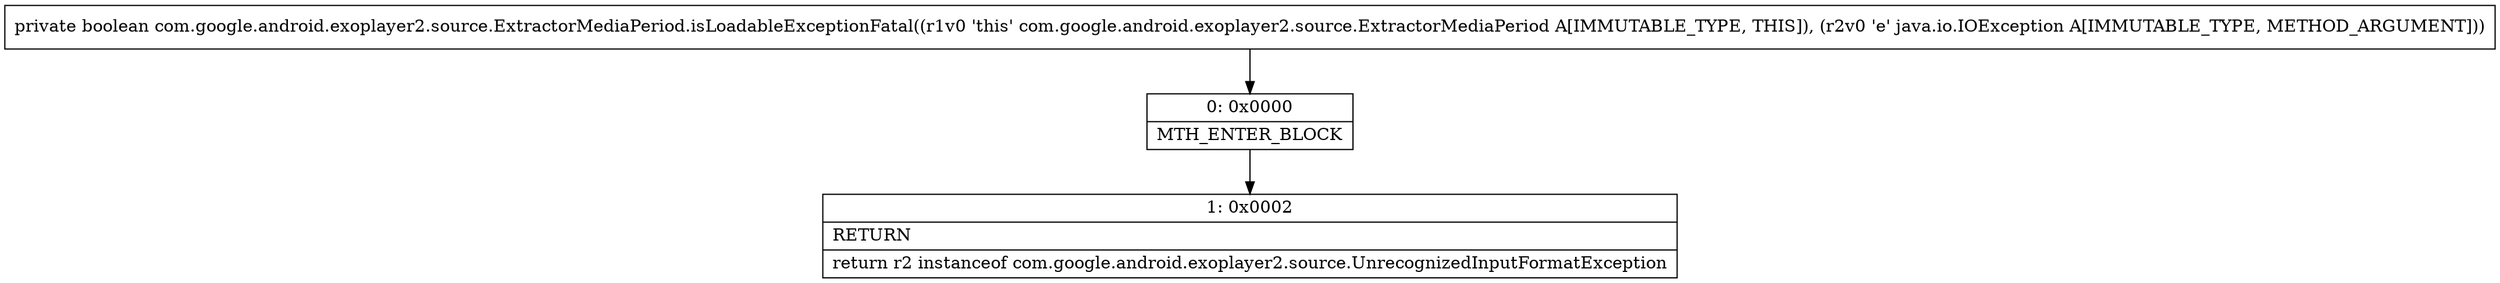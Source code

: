 digraph "CFG forcom.google.android.exoplayer2.source.ExtractorMediaPeriod.isLoadableExceptionFatal(Ljava\/io\/IOException;)Z" {
Node_0 [shape=record,label="{0\:\ 0x0000|MTH_ENTER_BLOCK\l}"];
Node_1 [shape=record,label="{1\:\ 0x0002|RETURN\l|return r2 instanceof com.google.android.exoplayer2.source.UnrecognizedInputFormatException\l}"];
MethodNode[shape=record,label="{private boolean com.google.android.exoplayer2.source.ExtractorMediaPeriod.isLoadableExceptionFatal((r1v0 'this' com.google.android.exoplayer2.source.ExtractorMediaPeriod A[IMMUTABLE_TYPE, THIS]), (r2v0 'e' java.io.IOException A[IMMUTABLE_TYPE, METHOD_ARGUMENT])) }"];
MethodNode -> Node_0;
Node_0 -> Node_1;
}

